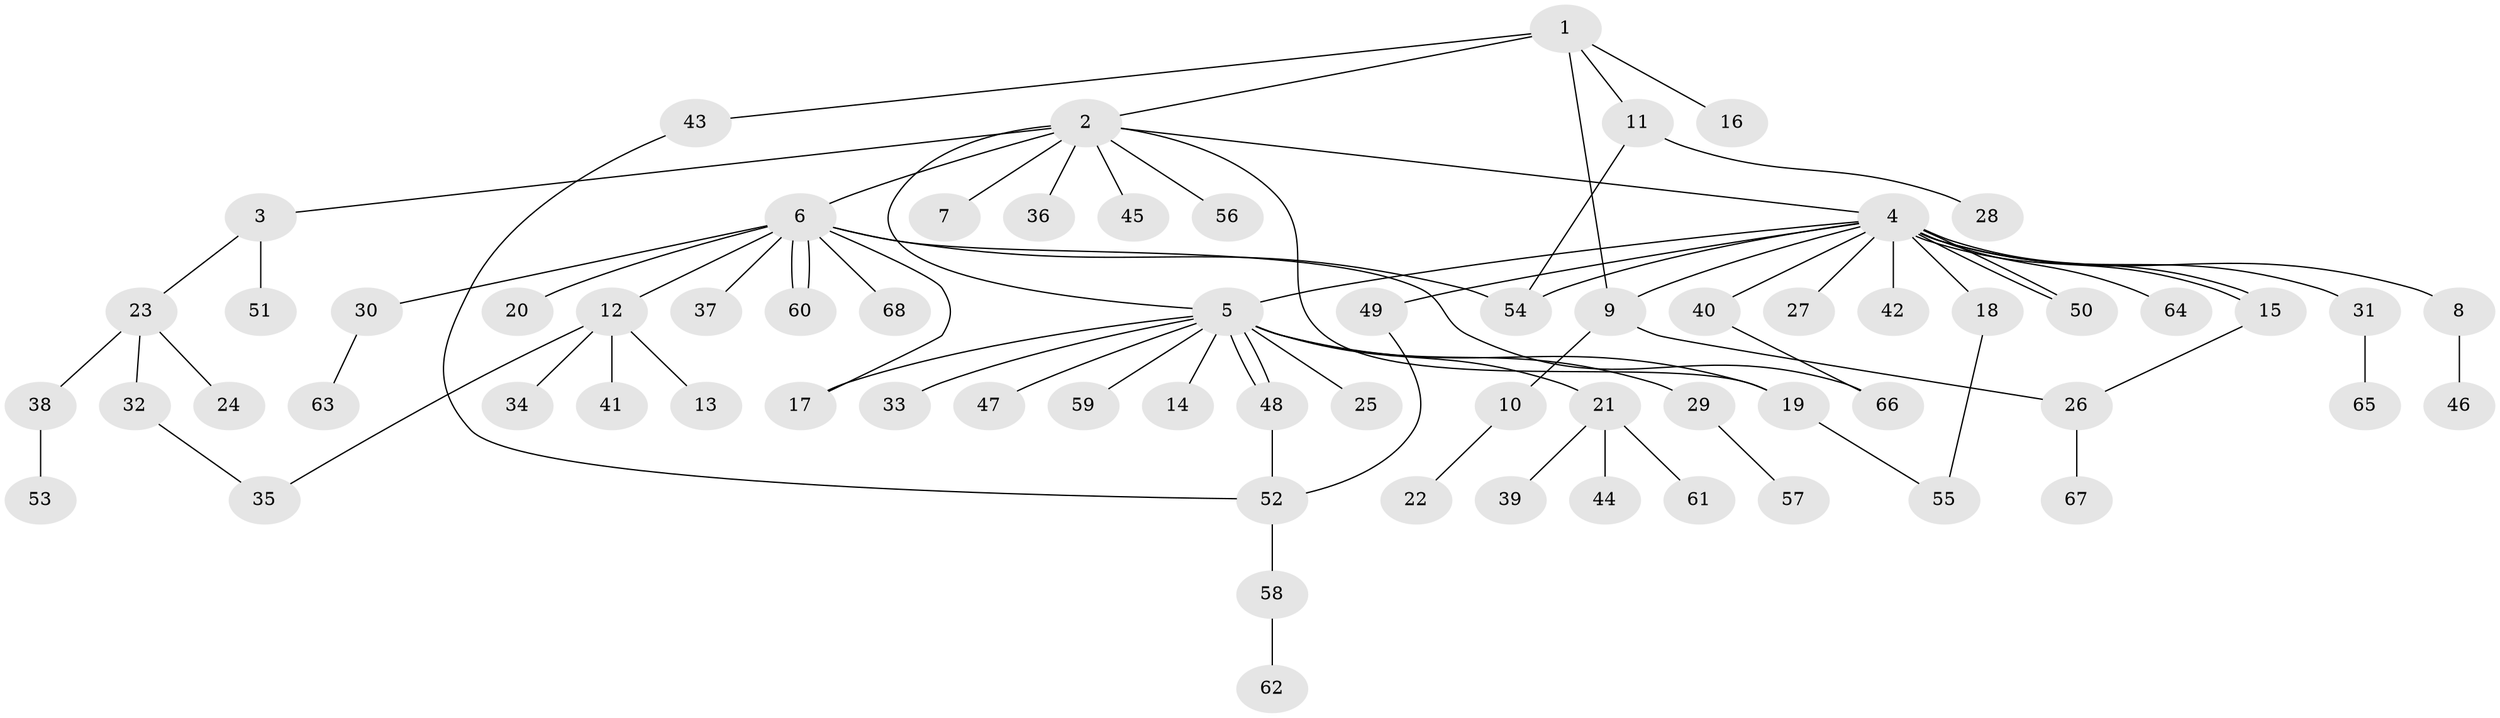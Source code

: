 // coarse degree distribution, {4: 0.14285714285714285, 10: 0.02040816326530612, 2: 0.16326530612244897, 16: 0.02040816326530612, 11: 0.04081632653061224, 1: 0.5714285714285714, 3: 0.04081632653061224}
// Generated by graph-tools (version 1.1) at 2025/23/03/03/25 07:23:55]
// undirected, 68 vertices, 83 edges
graph export_dot {
graph [start="1"]
  node [color=gray90,style=filled];
  1;
  2;
  3;
  4;
  5;
  6;
  7;
  8;
  9;
  10;
  11;
  12;
  13;
  14;
  15;
  16;
  17;
  18;
  19;
  20;
  21;
  22;
  23;
  24;
  25;
  26;
  27;
  28;
  29;
  30;
  31;
  32;
  33;
  34;
  35;
  36;
  37;
  38;
  39;
  40;
  41;
  42;
  43;
  44;
  45;
  46;
  47;
  48;
  49;
  50;
  51;
  52;
  53;
  54;
  55;
  56;
  57;
  58;
  59;
  60;
  61;
  62;
  63;
  64;
  65;
  66;
  67;
  68;
  1 -- 2;
  1 -- 9;
  1 -- 11;
  1 -- 16;
  1 -- 43;
  2 -- 3;
  2 -- 4;
  2 -- 5;
  2 -- 6;
  2 -- 7;
  2 -- 19;
  2 -- 36;
  2 -- 45;
  2 -- 56;
  3 -- 23;
  3 -- 51;
  4 -- 5;
  4 -- 8;
  4 -- 9;
  4 -- 15;
  4 -- 15;
  4 -- 18;
  4 -- 27;
  4 -- 31;
  4 -- 40;
  4 -- 42;
  4 -- 49;
  4 -- 50;
  4 -- 50;
  4 -- 54;
  4 -- 64;
  5 -- 14;
  5 -- 17;
  5 -- 19;
  5 -- 21;
  5 -- 25;
  5 -- 29;
  5 -- 33;
  5 -- 47;
  5 -- 48;
  5 -- 48;
  5 -- 59;
  6 -- 12;
  6 -- 17;
  6 -- 20;
  6 -- 30;
  6 -- 37;
  6 -- 54;
  6 -- 60;
  6 -- 60;
  6 -- 66;
  6 -- 68;
  8 -- 46;
  9 -- 10;
  9 -- 26;
  10 -- 22;
  11 -- 28;
  11 -- 54;
  12 -- 13;
  12 -- 34;
  12 -- 35;
  12 -- 41;
  15 -- 26;
  18 -- 55;
  19 -- 55;
  21 -- 39;
  21 -- 44;
  21 -- 61;
  23 -- 24;
  23 -- 32;
  23 -- 38;
  26 -- 67;
  29 -- 57;
  30 -- 63;
  31 -- 65;
  32 -- 35;
  38 -- 53;
  40 -- 66;
  43 -- 52;
  48 -- 52;
  49 -- 52;
  52 -- 58;
  58 -- 62;
}
